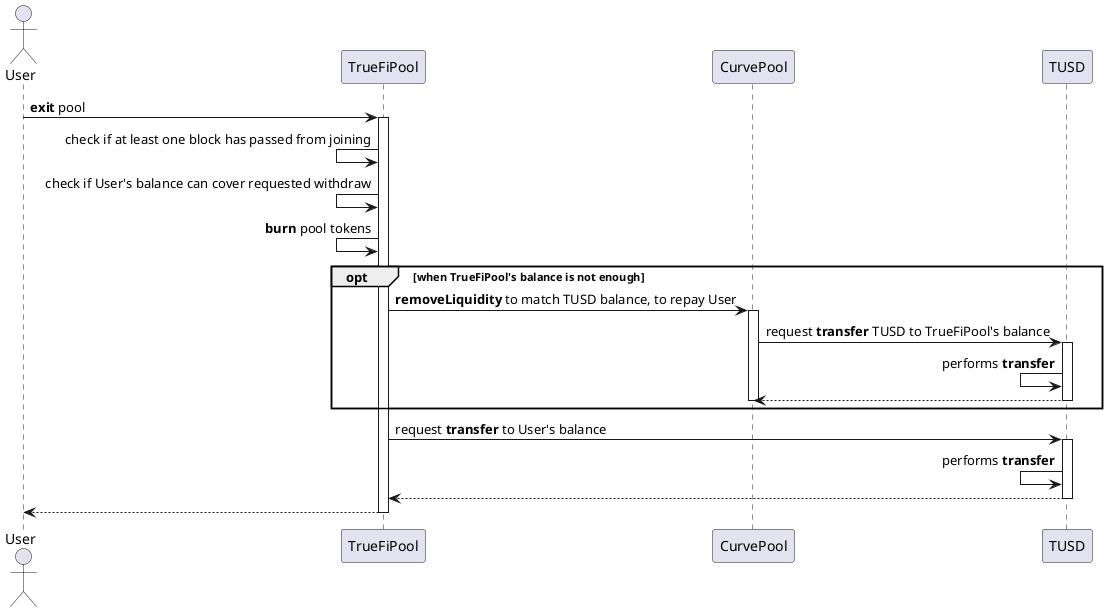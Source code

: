 @startuml joiningPool
actor User

User -> TrueFiPool : **exit** pool
activate TrueFiPool

TrueFiPool <- TrueFiPool: check if at least one block has passed from joining
TrueFiPool <- TrueFiPool: check if User's balance can cover requested withdraw
TrueFiPool <- TrueFiPool: **burn** pool tokens

opt when TrueFiPool's balance is not enough

    TrueFiPool -> CurvePool: **removeLiquidity** to match TUSD balance, to repay User

    activate CurvePool
    CurvePool -> TUSD: request **transfer** TUSD to TrueFiPool's balance
    
    activate TUSD
    TUSD <- TUSD: performs **transfer**
    CurvePool <-- TUSD
    deactivate TUSD

    deactivate CurvePool
    end

TrueFiPool -> TUSD: request **transfer** to User's balance

activate TUSD
TUSD <- TUSD: performs **transfer**
TrueFiPool <-- TUSD
deactivate TUSD

User <-- TrueFiPool
deactivate TrueFiPool
@enduml
